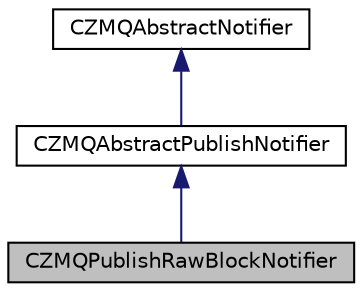 digraph "CZMQPublishRawBlockNotifier"
{
 // LATEX_PDF_SIZE
  edge [fontname="Helvetica",fontsize="10",labelfontname="Helvetica",labelfontsize="10"];
  node [fontname="Helvetica",fontsize="10",shape=record];
  Node3 [label="CZMQPublishRawBlockNotifier",height=0.2,width=0.4,color="black", fillcolor="grey75", style="filled", fontcolor="black",tooltip=" "];
  Node4 -> Node3 [dir="back",color="midnightblue",fontsize="10",style="solid"];
  Node4 [label="CZMQAbstractPublishNotifier",height=0.2,width=0.4,color="black", fillcolor="white", style="filled",URL="$class_c_z_m_q_abstract_publish_notifier.html",tooltip=" "];
  Node5 -> Node4 [dir="back",color="midnightblue",fontsize="10",style="solid"];
  Node5 [label="CZMQAbstractNotifier",height=0.2,width=0.4,color="black", fillcolor="white", style="filled",URL="$class_c_z_m_q_abstract_notifier.html",tooltip=" "];
}
